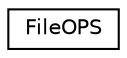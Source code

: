 digraph "Graphical Class Hierarchy"
{
  edge [fontname="Helvetica",fontsize="10",labelfontname="Helvetica",labelfontsize="10"];
  node [fontname="Helvetica",fontsize="10",shape=record];
  rankdir="LR";
  Node1 [label="FileOPS",height=0.2,width=0.4,color="black", fillcolor="white", style="filled",URL="$structFileOPS.html"];
}
